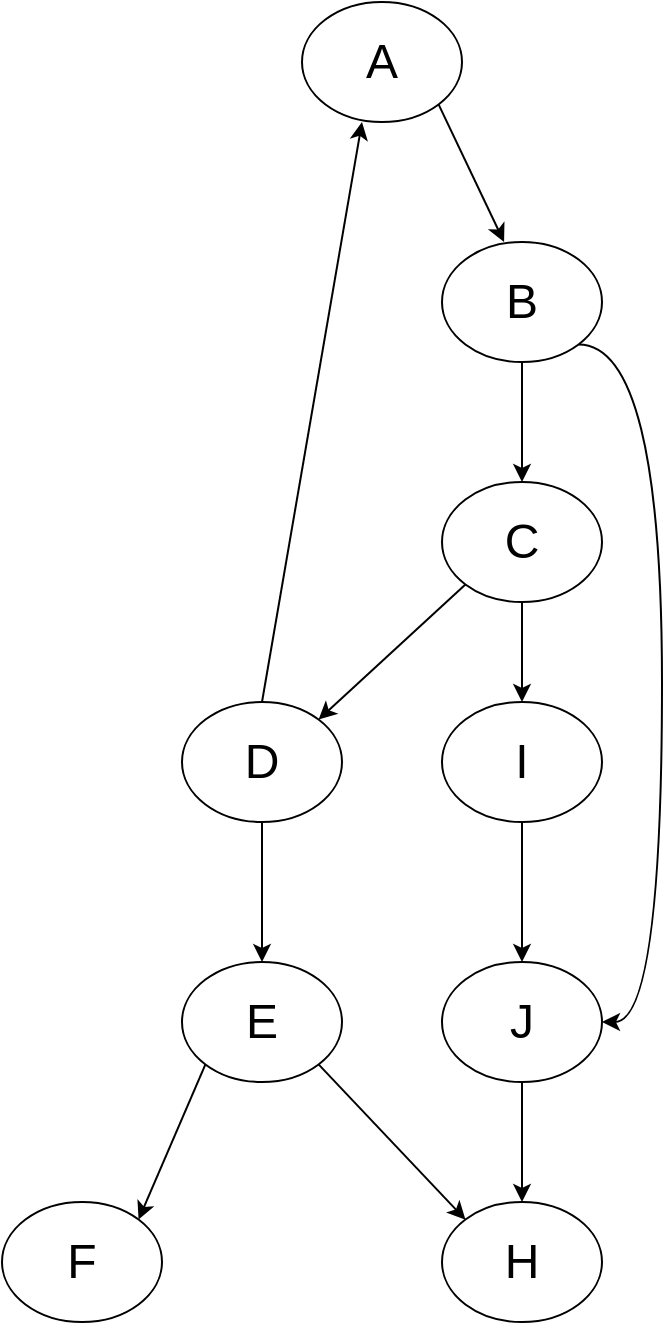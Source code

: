 <mxfile version="22.0.6" type="github">
  <diagram id="C5RBs43oDa-KdzZeNtuy" name="Page-1">
    <mxGraphModel dx="1346" dy="775" grid="1" gridSize="10" guides="1" tooltips="1" connect="1" arrows="1" fold="1" page="1" pageScale="1" pageWidth="827" pageHeight="1169" math="0" shadow="0">
      <root>
        <mxCell id="WIyWlLk6GJQsqaUBKTNV-0" />
        <mxCell id="WIyWlLk6GJQsqaUBKTNV-1" parent="WIyWlLk6GJQsqaUBKTNV-0" />
        <mxCell id="FH31mO6eBLQgAafDQbDE-0" value="&lt;font style=&quot;font-size: 24px;&quot;&gt;A&lt;/font&gt;" style="ellipse;whiteSpace=wrap;html=1;" parent="WIyWlLk6GJQsqaUBKTNV-1" vertex="1">
          <mxGeometry x="300" y="100" width="80" height="60" as="geometry" />
        </mxCell>
        <mxCell id="FH31mO6eBLQgAafDQbDE-1" value="&lt;font style=&quot;font-size: 24px;&quot;&gt;F&lt;/font&gt;" style="ellipse;whiteSpace=wrap;html=1;" parent="WIyWlLk6GJQsqaUBKTNV-1" vertex="1">
          <mxGeometry x="150" y="700" width="80" height="60" as="geometry" />
        </mxCell>
        <mxCell id="FH31mO6eBLQgAafDQbDE-2" value="&lt;font style=&quot;font-size: 24px;&quot;&gt;H&lt;/font&gt;" style="ellipse;whiteSpace=wrap;html=1;" parent="WIyWlLk6GJQsqaUBKTNV-1" vertex="1">
          <mxGeometry x="370" y="700" width="80" height="60" as="geometry" />
        </mxCell>
        <mxCell id="FH31mO6eBLQgAafDQbDE-15" value="" style="edgeStyle=none;rounded=0;orthogonalLoop=1;jettySize=auto;html=1;" parent="WIyWlLk6GJQsqaUBKTNV-1" source="FH31mO6eBLQgAafDQbDE-4" target="FH31mO6eBLQgAafDQbDE-2" edge="1">
          <mxGeometry relative="1" as="geometry" />
        </mxCell>
        <mxCell id="FH31mO6eBLQgAafDQbDE-4" value="&lt;font style=&quot;font-size: 24px;&quot;&gt;J&lt;/font&gt;" style="ellipse;whiteSpace=wrap;html=1;" parent="WIyWlLk6GJQsqaUBKTNV-1" vertex="1">
          <mxGeometry x="370" y="580" width="80" height="60" as="geometry" />
        </mxCell>
        <mxCell id="FH31mO6eBLQgAafDQbDE-19" style="edgeStyle=none;rounded=0;orthogonalLoop=1;jettySize=auto;html=1;exitX=0;exitY=1;exitDx=0;exitDy=0;entryX=1;entryY=0;entryDx=0;entryDy=0;" parent="WIyWlLk6GJQsqaUBKTNV-1" source="FH31mO6eBLQgAafDQbDE-5" target="FH31mO6eBLQgAafDQbDE-1" edge="1">
          <mxGeometry relative="1" as="geometry" />
        </mxCell>
        <mxCell id="FH31mO6eBLQgAafDQbDE-20" style="edgeStyle=none;rounded=0;orthogonalLoop=1;jettySize=auto;html=1;exitX=1;exitY=1;exitDx=0;exitDy=0;entryX=0;entryY=0;entryDx=0;entryDy=0;" parent="WIyWlLk6GJQsqaUBKTNV-1" source="FH31mO6eBLQgAafDQbDE-5" target="FH31mO6eBLQgAafDQbDE-2" edge="1">
          <mxGeometry relative="1" as="geometry" />
        </mxCell>
        <mxCell id="FH31mO6eBLQgAafDQbDE-5" value="&lt;font style=&quot;font-size: 24px;&quot;&gt;E&lt;/font&gt;" style="ellipse;whiteSpace=wrap;html=1;" parent="WIyWlLk6GJQsqaUBKTNV-1" vertex="1">
          <mxGeometry x="240" y="580" width="80" height="60" as="geometry" />
        </mxCell>
        <mxCell id="FH31mO6eBLQgAafDQbDE-14" value="" style="edgeStyle=none;rounded=0;orthogonalLoop=1;jettySize=auto;html=1;" parent="WIyWlLk6GJQsqaUBKTNV-1" source="FH31mO6eBLQgAafDQbDE-6" target="FH31mO6eBLQgAafDQbDE-4" edge="1">
          <mxGeometry relative="1" as="geometry" />
        </mxCell>
        <mxCell id="FH31mO6eBLQgAafDQbDE-6" value="&lt;font style=&quot;font-size: 24px;&quot;&gt;I&lt;/font&gt;" style="ellipse;whiteSpace=wrap;html=1;" parent="WIyWlLk6GJQsqaUBKTNV-1" vertex="1">
          <mxGeometry x="370" y="450" width="80" height="60" as="geometry" />
        </mxCell>
        <mxCell id="FH31mO6eBLQgAafDQbDE-17" value="" style="edgeStyle=none;rounded=0;orthogonalLoop=1;jettySize=auto;html=1;" parent="WIyWlLk6GJQsqaUBKTNV-1" source="FH31mO6eBLQgAafDQbDE-7" target="FH31mO6eBLQgAafDQbDE-5" edge="1">
          <mxGeometry relative="1" as="geometry" />
        </mxCell>
        <mxCell id="FH31mO6eBLQgAafDQbDE-7" value="&lt;span style=&quot;font-size: 24px;&quot;&gt;D&lt;/span&gt;" style="ellipse;whiteSpace=wrap;html=1;" parent="WIyWlLk6GJQsqaUBKTNV-1" vertex="1">
          <mxGeometry x="240" y="450" width="80" height="60" as="geometry" />
        </mxCell>
        <mxCell id="FH31mO6eBLQgAafDQbDE-13" value="" style="edgeStyle=none;rounded=0;orthogonalLoop=1;jettySize=auto;html=1;" parent="WIyWlLk6GJQsqaUBKTNV-1" source="FH31mO6eBLQgAafDQbDE-8" target="FH31mO6eBLQgAafDQbDE-6" edge="1">
          <mxGeometry relative="1" as="geometry" />
        </mxCell>
        <mxCell id="FH31mO6eBLQgAafDQbDE-16" style="edgeStyle=none;rounded=0;orthogonalLoop=1;jettySize=auto;html=1;exitX=0;exitY=1;exitDx=0;exitDy=0;entryX=1;entryY=0;entryDx=0;entryDy=0;" parent="WIyWlLk6GJQsqaUBKTNV-1" source="FH31mO6eBLQgAafDQbDE-8" target="FH31mO6eBLQgAafDQbDE-7" edge="1">
          <mxGeometry relative="1" as="geometry" />
        </mxCell>
        <mxCell id="FH31mO6eBLQgAafDQbDE-8" value="&lt;font style=&quot;font-size: 24px;&quot;&gt;C&lt;/font&gt;" style="ellipse;whiteSpace=wrap;html=1;" parent="WIyWlLk6GJQsqaUBKTNV-1" vertex="1">
          <mxGeometry x="370" y="340" width="80" height="60" as="geometry" />
        </mxCell>
        <mxCell id="FH31mO6eBLQgAafDQbDE-12" value="" style="edgeStyle=none;rounded=0;orthogonalLoop=1;jettySize=auto;html=1;strokeWidth=1;" parent="WIyWlLk6GJQsqaUBKTNV-1" source="FH31mO6eBLQgAafDQbDE-9" target="FH31mO6eBLQgAafDQbDE-8" edge="1">
          <mxGeometry relative="1" as="geometry" />
        </mxCell>
        <mxCell id="FH31mO6eBLQgAafDQbDE-22" style="edgeStyle=orthogonalEdgeStyle;rounded=0;orthogonalLoop=1;jettySize=auto;html=1;exitX=1;exitY=1;exitDx=0;exitDy=0;entryX=1;entryY=0.5;entryDx=0;entryDy=0;curved=1;" parent="WIyWlLk6GJQsqaUBKTNV-1" source="FH31mO6eBLQgAafDQbDE-9" target="FH31mO6eBLQgAafDQbDE-4" edge="1">
          <mxGeometry relative="1" as="geometry">
            <Array as="points">
              <mxPoint x="480" y="271" />
              <mxPoint x="480" y="610" />
            </Array>
          </mxGeometry>
        </mxCell>
        <mxCell id="FH31mO6eBLQgAafDQbDE-9" value="&lt;font style=&quot;font-size: 24px;&quot;&gt;B&lt;/font&gt;" style="ellipse;whiteSpace=wrap;html=1;" parent="WIyWlLk6GJQsqaUBKTNV-1" vertex="1">
          <mxGeometry x="370" y="220" width="80" height="60" as="geometry" />
        </mxCell>
        <mxCell id="FH31mO6eBLQgAafDQbDE-10" style="rounded=0;orthogonalLoop=1;jettySize=auto;html=1;exitX=1;exitY=1;exitDx=0;exitDy=0;entryX=0.388;entryY=0;entryDx=0;entryDy=0;entryPerimeter=0;strokeWidth=1;" parent="WIyWlLk6GJQsqaUBKTNV-1" source="FH31mO6eBLQgAafDQbDE-0" target="FH31mO6eBLQgAafDQbDE-9" edge="1">
          <mxGeometry relative="1" as="geometry" />
        </mxCell>
        <mxCell id="FH31mO6eBLQgAafDQbDE-21" style="edgeStyle=none;rounded=0;orthogonalLoop=1;jettySize=auto;html=1;exitX=0.5;exitY=0;exitDx=0;exitDy=0;" parent="WIyWlLk6GJQsqaUBKTNV-1" source="FH31mO6eBLQgAafDQbDE-7" edge="1">
          <mxGeometry relative="1" as="geometry">
            <mxPoint x="330" y="160" as="targetPoint" />
          </mxGeometry>
        </mxCell>
      </root>
    </mxGraphModel>
  </diagram>
</mxfile>
